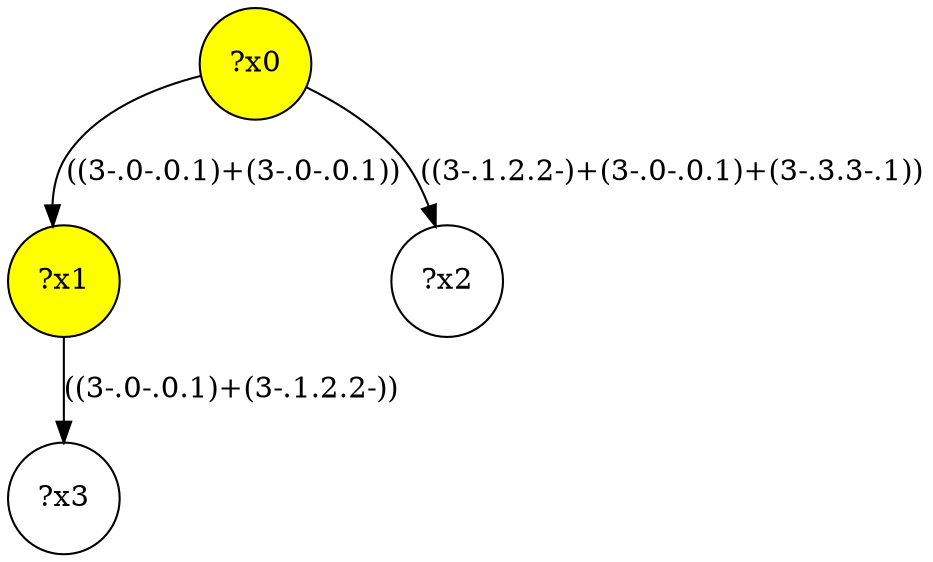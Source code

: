 digraph g {
	x0 [fillcolor="yellow", style="filled," shape=circle, label="?x0"];
	x1 [fillcolor="yellow", style="filled," shape=circle, label="?x1"];
	x0 -> x1 [label="((3-.0-.0.1)+(3-.0-.0.1))"];
	x2 [shape=circle, label="?x2"];
	x0 -> x2 [label="((3-.1.2.2-)+(3-.0-.0.1)+(3-.3.3-.1))"];
	x3 [shape=circle, label="?x3"];
	x1 -> x3 [label="((3-.0-.0.1)+(3-.1.2.2-))"];
}
